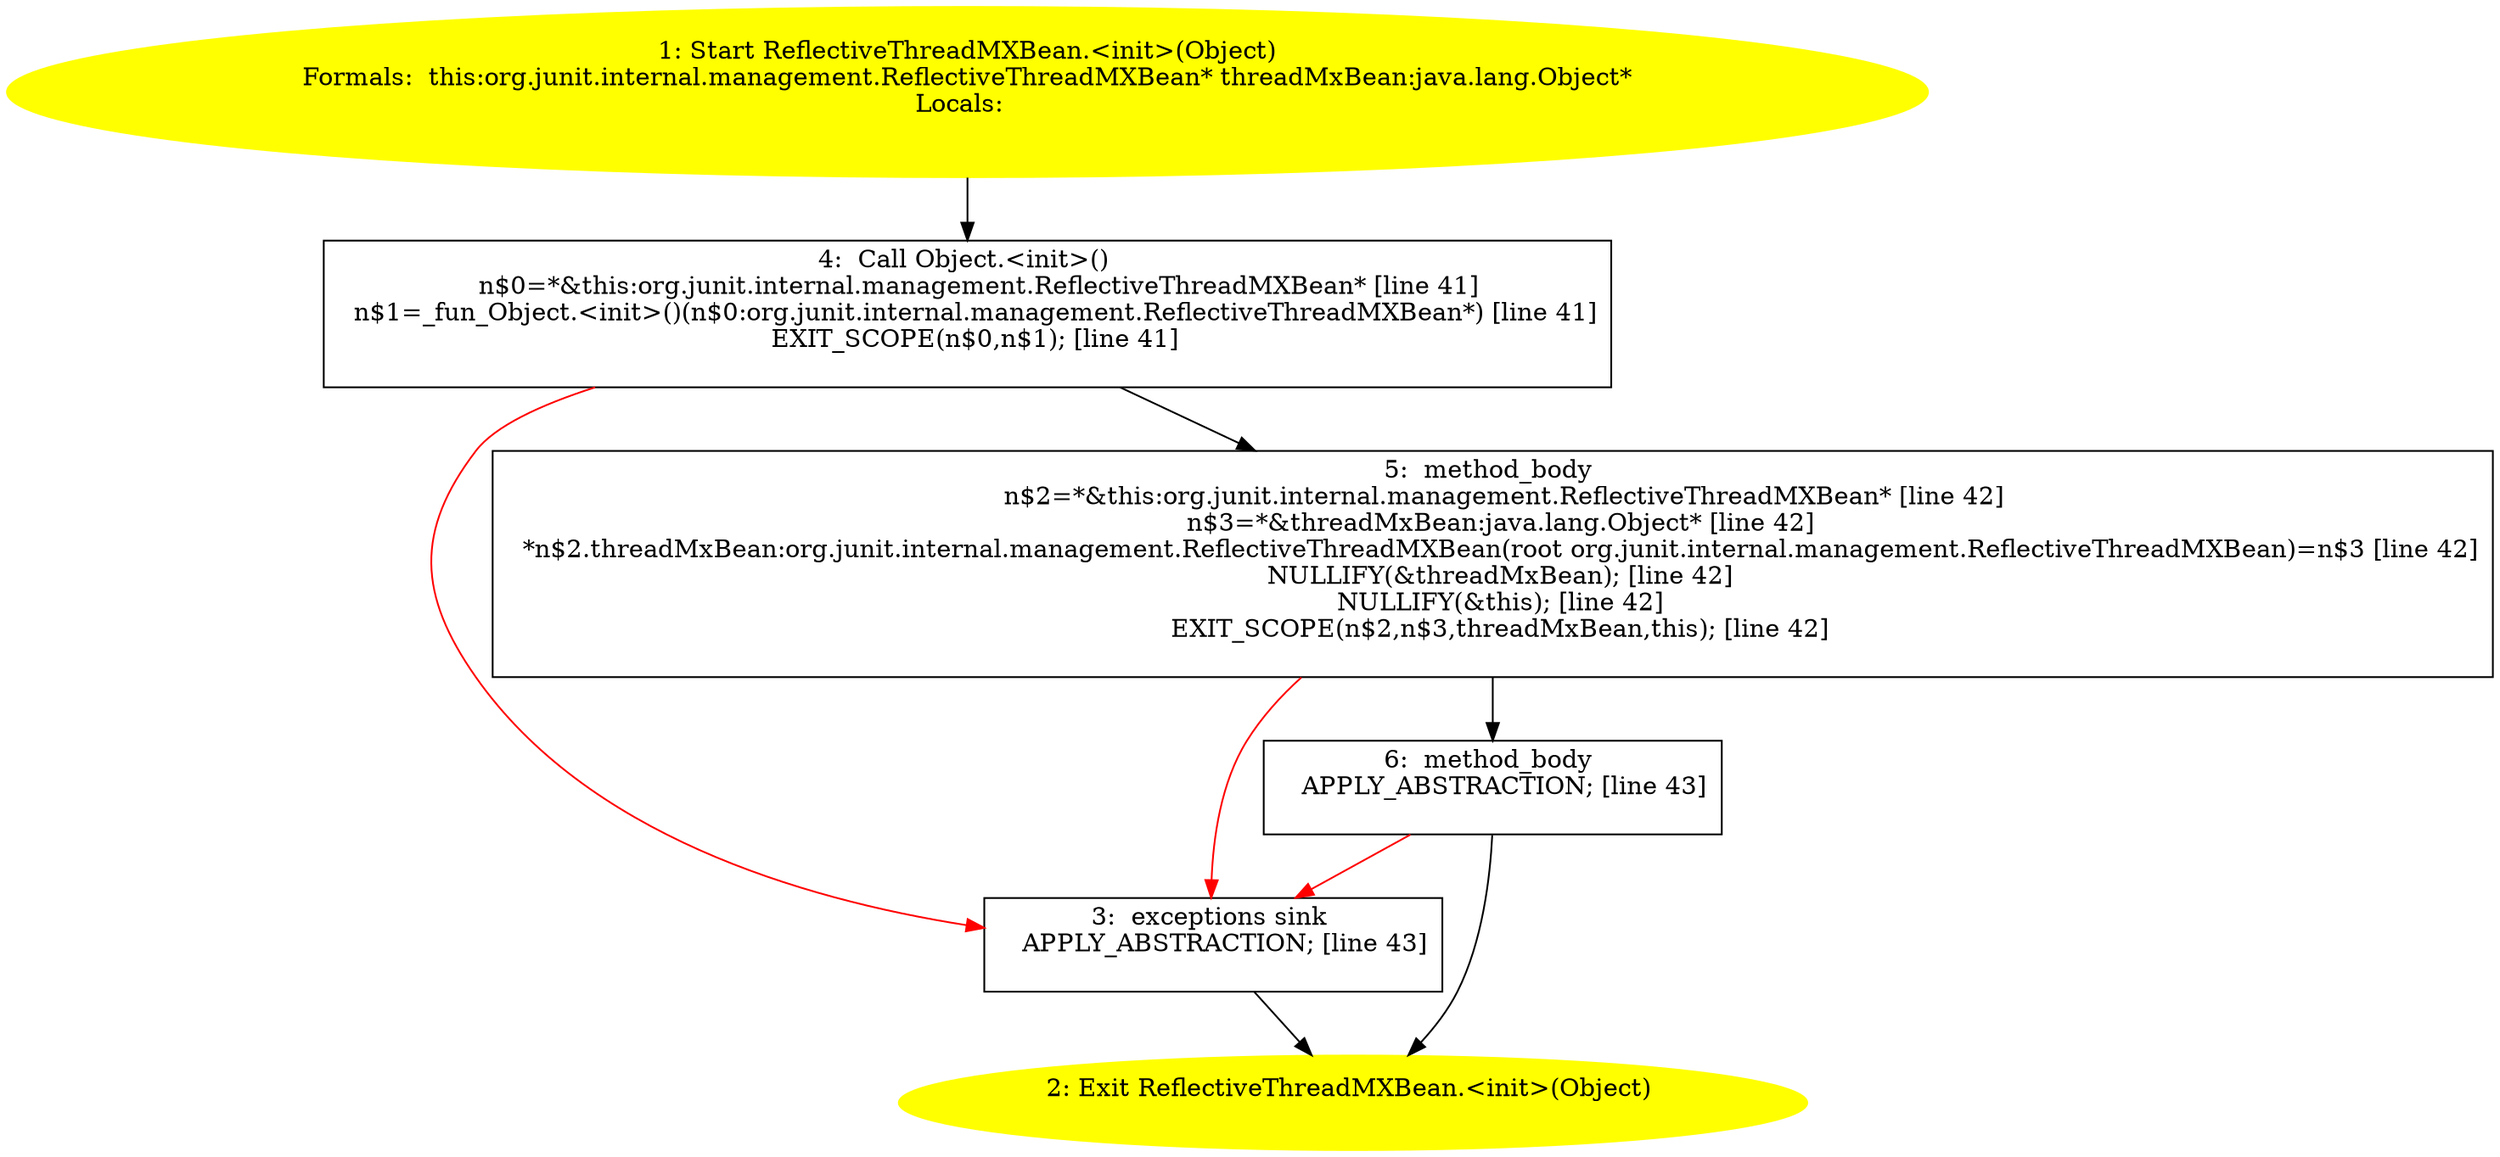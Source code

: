 /* @generated */
digraph cfg {
"org.junit.internal.management.ReflectiveThreadMXBean.<init>(java.lang.Object).5ec8d4f11202c540c3f70f60ce154532_1" [label="1: Start ReflectiveThreadMXBean.<init>(Object)\nFormals:  this:org.junit.internal.management.ReflectiveThreadMXBean* threadMxBean:java.lang.Object*\nLocals:  \n  " color=yellow style=filled]
	

	 "org.junit.internal.management.ReflectiveThreadMXBean.<init>(java.lang.Object).5ec8d4f11202c540c3f70f60ce154532_1" -> "org.junit.internal.management.ReflectiveThreadMXBean.<init>(java.lang.Object).5ec8d4f11202c540c3f70f60ce154532_4" ;
"org.junit.internal.management.ReflectiveThreadMXBean.<init>(java.lang.Object).5ec8d4f11202c540c3f70f60ce154532_2" [label="2: Exit ReflectiveThreadMXBean.<init>(Object) \n  " color=yellow style=filled]
	

"org.junit.internal.management.ReflectiveThreadMXBean.<init>(java.lang.Object).5ec8d4f11202c540c3f70f60ce154532_3" [label="3:  exceptions sink \n   APPLY_ABSTRACTION; [line 43]\n " shape="box"]
	

	 "org.junit.internal.management.ReflectiveThreadMXBean.<init>(java.lang.Object).5ec8d4f11202c540c3f70f60ce154532_3" -> "org.junit.internal.management.ReflectiveThreadMXBean.<init>(java.lang.Object).5ec8d4f11202c540c3f70f60ce154532_2" ;
"org.junit.internal.management.ReflectiveThreadMXBean.<init>(java.lang.Object).5ec8d4f11202c540c3f70f60ce154532_4" [label="4:  Call Object.<init>() \n   n$0=*&this:org.junit.internal.management.ReflectiveThreadMXBean* [line 41]\n  n$1=_fun_Object.<init>()(n$0:org.junit.internal.management.ReflectiveThreadMXBean*) [line 41]\n  EXIT_SCOPE(n$0,n$1); [line 41]\n " shape="box"]
	

	 "org.junit.internal.management.ReflectiveThreadMXBean.<init>(java.lang.Object).5ec8d4f11202c540c3f70f60ce154532_4" -> "org.junit.internal.management.ReflectiveThreadMXBean.<init>(java.lang.Object).5ec8d4f11202c540c3f70f60ce154532_5" ;
	 "org.junit.internal.management.ReflectiveThreadMXBean.<init>(java.lang.Object).5ec8d4f11202c540c3f70f60ce154532_4" -> "org.junit.internal.management.ReflectiveThreadMXBean.<init>(java.lang.Object).5ec8d4f11202c540c3f70f60ce154532_3" [color="red" ];
"org.junit.internal.management.ReflectiveThreadMXBean.<init>(java.lang.Object).5ec8d4f11202c540c3f70f60ce154532_5" [label="5:  method_body \n   n$2=*&this:org.junit.internal.management.ReflectiveThreadMXBean* [line 42]\n  n$3=*&threadMxBean:java.lang.Object* [line 42]\n  *n$2.threadMxBean:org.junit.internal.management.ReflectiveThreadMXBean(root org.junit.internal.management.ReflectiveThreadMXBean)=n$3 [line 42]\n  NULLIFY(&threadMxBean); [line 42]\n  NULLIFY(&this); [line 42]\n  EXIT_SCOPE(n$2,n$3,threadMxBean,this); [line 42]\n " shape="box"]
	

	 "org.junit.internal.management.ReflectiveThreadMXBean.<init>(java.lang.Object).5ec8d4f11202c540c3f70f60ce154532_5" -> "org.junit.internal.management.ReflectiveThreadMXBean.<init>(java.lang.Object).5ec8d4f11202c540c3f70f60ce154532_6" ;
	 "org.junit.internal.management.ReflectiveThreadMXBean.<init>(java.lang.Object).5ec8d4f11202c540c3f70f60ce154532_5" -> "org.junit.internal.management.ReflectiveThreadMXBean.<init>(java.lang.Object).5ec8d4f11202c540c3f70f60ce154532_3" [color="red" ];
"org.junit.internal.management.ReflectiveThreadMXBean.<init>(java.lang.Object).5ec8d4f11202c540c3f70f60ce154532_6" [label="6:  method_body \n   APPLY_ABSTRACTION; [line 43]\n " shape="box"]
	

	 "org.junit.internal.management.ReflectiveThreadMXBean.<init>(java.lang.Object).5ec8d4f11202c540c3f70f60ce154532_6" -> "org.junit.internal.management.ReflectiveThreadMXBean.<init>(java.lang.Object).5ec8d4f11202c540c3f70f60ce154532_2" ;
	 "org.junit.internal.management.ReflectiveThreadMXBean.<init>(java.lang.Object).5ec8d4f11202c540c3f70f60ce154532_6" -> "org.junit.internal.management.ReflectiveThreadMXBean.<init>(java.lang.Object).5ec8d4f11202c540c3f70f60ce154532_3" [color="red" ];
}
